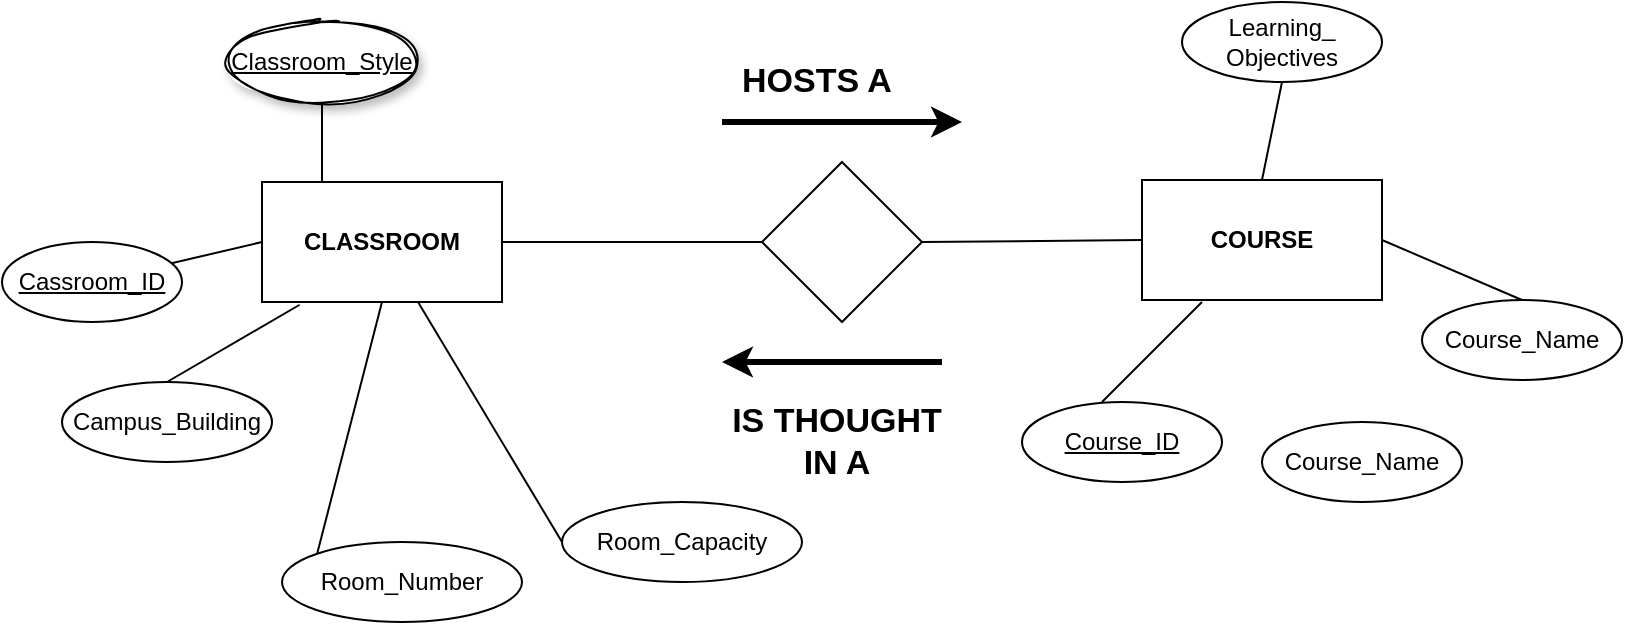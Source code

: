<mxfile version="14.0.1" type="github">
  <diagram id="FDvBxADv8N06hc_olc51" name="Page-1">
    <mxGraphModel dx="1038" dy="548" grid="1" gridSize="10" guides="1" tooltips="1" connect="1" arrows="1" fold="1" page="1" pageScale="1" pageWidth="850" pageHeight="1100" math="0" shadow="0">
      <root>
        <mxCell id="0" />
        <mxCell id="1" parent="0" />
        <mxCell id="1JErVeD1ttZ6OdPishEA-1" value="CLASSROOM" style="rounded=0;whiteSpace=wrap;html=1;fontStyle=1" parent="1" vertex="1">
          <mxGeometry x="148" y="310" width="120" height="60" as="geometry" />
        </mxCell>
        <mxCell id="1JErVeD1ttZ6OdPishEA-2" value="COURSE" style="rounded=0;whiteSpace=wrap;html=1;fontStyle=1" parent="1" vertex="1">
          <mxGeometry x="588" y="309" width="120" height="60" as="geometry" />
        </mxCell>
        <mxCell id="1JErVeD1ttZ6OdPishEA-3" value="&lt;u&gt;Cassroom_ID&lt;/u&gt;" style="ellipse;whiteSpace=wrap;html=1;" parent="1" vertex="1">
          <mxGeometry x="18" y="340" width="90" height="40" as="geometry" />
        </mxCell>
        <mxCell id="1JErVeD1ttZ6OdPishEA-4" value="" style="endArrow=none;html=1;" parent="1" source="1JErVeD1ttZ6OdPishEA-3" edge="1">
          <mxGeometry width="50" height="50" relative="1" as="geometry">
            <mxPoint x="98" y="390" as="sourcePoint" />
            <mxPoint x="148" y="340" as="targetPoint" />
          </mxGeometry>
        </mxCell>
        <mxCell id="M33G9GwXgaiTnWeXT5Mb-1" value="Campus_Building" style="ellipse;whiteSpace=wrap;html=1;" parent="1" vertex="1">
          <mxGeometry x="48" y="410" width="105" height="40" as="geometry" />
        </mxCell>
        <mxCell id="M33G9GwXgaiTnWeXT5Mb-2" value="" style="endArrow=none;html=1;exitX=0.5;exitY=0;exitDx=0;exitDy=0;entryX=0.157;entryY=1.023;entryDx=0;entryDy=0;entryPerimeter=0;" parent="1" source="M33G9GwXgaiTnWeXT5Mb-1" target="1JErVeD1ttZ6OdPishEA-1" edge="1">
          <mxGeometry width="50" height="50" relative="1" as="geometry">
            <mxPoint x="92.8" y="410.18" as="sourcePoint" />
            <mxPoint x="158" y="350" as="targetPoint" />
          </mxGeometry>
        </mxCell>
        <mxCell id="M33G9GwXgaiTnWeXT5Mb-3" value="Room_Number" style="ellipse;whiteSpace=wrap;html=1;" parent="1" vertex="1">
          <mxGeometry x="158" y="490" width="120" height="40" as="geometry" />
        </mxCell>
        <mxCell id="M33G9GwXgaiTnWeXT5Mb-4" value="Room_Capacity" style="ellipse;whiteSpace=wrap;html=1;" parent="1" vertex="1">
          <mxGeometry x="298" y="470" width="120" height="40" as="geometry" />
        </mxCell>
        <mxCell id="M33G9GwXgaiTnWeXT5Mb-6" value="Classroom_Style" style="ellipse;whiteSpace=wrap;html=1;align=center;fontStyle=4;sketch=1;shadow=1;" parent="1" vertex="1">
          <mxGeometry x="128" y="230" width="100" height="40" as="geometry" />
        </mxCell>
        <mxCell id="M33G9GwXgaiTnWeXT5Mb-7" value="" style="endArrow=none;html=1;exitX=0.25;exitY=0;exitDx=0;exitDy=0;" parent="1" source="1JErVeD1ttZ6OdPishEA-1" target="M33G9GwXgaiTnWeXT5Mb-6" edge="1">
          <mxGeometry width="50" height="50" relative="1" as="geometry">
            <mxPoint x="68" y="350" as="sourcePoint" />
            <mxPoint x="118" y="300" as="targetPoint" />
          </mxGeometry>
        </mxCell>
        <mxCell id="M33G9GwXgaiTnWeXT5Mb-8" value="" style="endArrow=none;html=1;entryX=0;entryY=0.5;entryDx=0;entryDy=0;" parent="1" source="1JErVeD1ttZ6OdPishEA-1" target="M33G9GwXgaiTnWeXT5Mb-4" edge="1">
          <mxGeometry width="50" height="50" relative="1" as="geometry">
            <mxPoint x="268" y="370" as="sourcePoint" />
            <mxPoint x="318" y="320" as="targetPoint" />
          </mxGeometry>
        </mxCell>
        <mxCell id="M33G9GwXgaiTnWeXT5Mb-9" value="" style="endArrow=none;html=1;entryX=0;entryY=0;entryDx=0;entryDy=0;exitX=0.5;exitY=1;exitDx=0;exitDy=0;" parent="1" source="1JErVeD1ttZ6OdPishEA-1" target="M33G9GwXgaiTnWeXT5Mb-3" edge="1">
          <mxGeometry width="50" height="50" relative="1" as="geometry">
            <mxPoint x="-42" y="360" as="sourcePoint" />
            <mxPoint x="8" y="310" as="targetPoint" />
          </mxGeometry>
        </mxCell>
        <mxCell id="M1ChuYbSMDmC6COE1VBh-1" value="" style="rhombus;whiteSpace=wrap;html=1;" vertex="1" parent="1">
          <mxGeometry x="398" y="300" width="80" height="80" as="geometry" />
        </mxCell>
        <mxCell id="M1ChuYbSMDmC6COE1VBh-2" value="" style="endArrow=none;html=1;entryX=0;entryY=0.5;entryDx=0;entryDy=0;exitX=1;exitY=0.5;exitDx=0;exitDy=0;" edge="1" parent="1" source="1JErVeD1ttZ6OdPishEA-1" target="M1ChuYbSMDmC6COE1VBh-1">
          <mxGeometry width="50" height="50" relative="1" as="geometry">
            <mxPoint x="308" y="380" as="sourcePoint" />
            <mxPoint x="358" y="330" as="targetPoint" />
          </mxGeometry>
        </mxCell>
        <mxCell id="M1ChuYbSMDmC6COE1VBh-3" value="" style="endArrow=none;html=1;entryX=0;entryY=0.5;entryDx=0;entryDy=0;exitX=1;exitY=0.5;exitDx=0;exitDy=0;" edge="1" parent="1" source="M1ChuYbSMDmC6COE1VBh-1" target="1JErVeD1ttZ6OdPishEA-2">
          <mxGeometry width="50" height="50" relative="1" as="geometry">
            <mxPoint x="578" y="370" as="sourcePoint" />
            <mxPoint x="628" y="320" as="targetPoint" />
          </mxGeometry>
        </mxCell>
        <mxCell id="M1ChuYbSMDmC6COE1VBh-4" value="" style="endArrow=classic;html=1;strokeWidth=3;" edge="1" parent="1">
          <mxGeometry width="50" height="50" relative="1" as="geometry">
            <mxPoint x="378" y="280" as="sourcePoint" />
            <mxPoint x="498" y="280" as="targetPoint" />
          </mxGeometry>
        </mxCell>
        <mxCell id="M1ChuYbSMDmC6COE1VBh-5" value="HOSTS A" style="text;html=1;strokeColor=none;fillColor=none;align=center;verticalAlign=middle;whiteSpace=wrap;rounded=0;fontStyle=1;fontSize=17;" vertex="1" parent="1">
          <mxGeometry x="383" y="250" width="85" height="20" as="geometry" />
        </mxCell>
        <mxCell id="M1ChuYbSMDmC6COE1VBh-6" value="" style="endArrow=classic;html=1;strokeWidth=3;" edge="1" parent="1">
          <mxGeometry width="50" height="50" relative="1" as="geometry">
            <mxPoint x="488" y="400" as="sourcePoint" />
            <mxPoint x="378" y="400" as="targetPoint" />
          </mxGeometry>
        </mxCell>
        <mxCell id="M1ChuYbSMDmC6COE1VBh-7" value="IS THOUGHT &lt;br&gt;IN A" style="text;html=1;strokeColor=none;fillColor=none;align=center;verticalAlign=middle;whiteSpace=wrap;rounded=0;fontStyle=1;fontSize=17;" vertex="1" parent="1">
          <mxGeometry x="363" y="430" width="145" height="20" as="geometry" />
        </mxCell>
        <mxCell id="M1ChuYbSMDmC6COE1VBh-8" value="Course_Name" style="ellipse;whiteSpace=wrap;html=1;align=center;fontSize=12;" vertex="1" parent="1">
          <mxGeometry x="648" y="430" width="100" height="40" as="geometry" />
        </mxCell>
        <mxCell id="M1ChuYbSMDmC6COE1VBh-9" value="Course_ID" style="ellipse;whiteSpace=wrap;html=1;align=center;fontStyle=4;fontSize=12;" vertex="1" parent="1">
          <mxGeometry x="528" y="420" width="100" height="40" as="geometry" />
        </mxCell>
        <mxCell id="M1ChuYbSMDmC6COE1VBh-10" value="" style="endArrow=none;html=1;strokeWidth=1;fontSize=9;" edge="1" parent="1">
          <mxGeometry width="50" height="50" relative="1" as="geometry">
            <mxPoint x="568" y="420" as="sourcePoint" />
            <mxPoint x="618" y="370" as="targetPoint" />
          </mxGeometry>
        </mxCell>
        <mxCell id="M1ChuYbSMDmC6COE1VBh-11" value="Course_Name" style="ellipse;whiteSpace=wrap;html=1;align=center;fontSize=12;" vertex="1" parent="1">
          <mxGeometry x="728" y="369" width="100" height="40" as="geometry" />
        </mxCell>
        <mxCell id="M1ChuYbSMDmC6COE1VBh-12" value="" style="endArrow=none;html=1;strokeWidth=1;fontSize=12;entryX=0.5;entryY=0;entryDx=0;entryDy=0;exitX=1;exitY=0.5;exitDx=0;exitDy=0;" edge="1" parent="1" source="1JErVeD1ttZ6OdPishEA-2" target="M1ChuYbSMDmC6COE1VBh-11">
          <mxGeometry width="50" height="50" relative="1" as="geometry">
            <mxPoint x="618" y="290" as="sourcePoint" />
            <mxPoint x="668" y="240" as="targetPoint" />
          </mxGeometry>
        </mxCell>
        <mxCell id="M1ChuYbSMDmC6COE1VBh-13" value="&lt;div&gt;Learning_&lt;/div&gt;&lt;div&gt;Objectives&lt;/div&gt;" style="ellipse;whiteSpace=wrap;html=1;align=center;fontSize=12;" vertex="1" parent="1">
          <mxGeometry x="608" y="220" width="100" height="40" as="geometry" />
        </mxCell>
        <mxCell id="M1ChuYbSMDmC6COE1VBh-14" value="" style="endArrow=none;html=1;strokeWidth=1;fontSize=12;entryX=0.5;entryY=1;entryDx=0;entryDy=0;exitX=0.5;exitY=0;exitDx=0;exitDy=0;" edge="1" parent="1" source="1JErVeD1ttZ6OdPishEA-2" target="M1ChuYbSMDmC6COE1VBh-13">
          <mxGeometry width="50" height="50" relative="1" as="geometry">
            <mxPoint x="590" y="330" as="sourcePoint" />
            <mxPoint x="640" y="280" as="targetPoint" />
          </mxGeometry>
        </mxCell>
      </root>
    </mxGraphModel>
  </diagram>
</mxfile>
